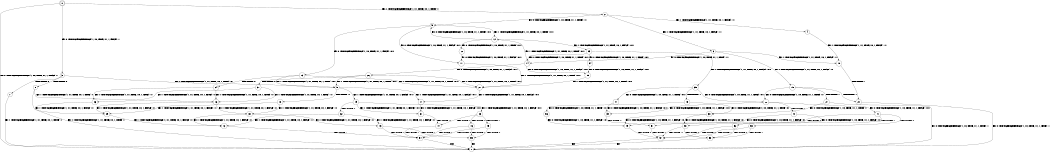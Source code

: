 digraph BCG {
size = "7, 10.5";
center = TRUE;
node [shape = circle];
0 [peripheries = 2];
0 -> 1 [label = "EX !0 !ATOMIC_EXCH_BRANCH (1, +0, TRUE, +1, 1, FALSE) !::"];
0 -> 2 [label = "EX !1 !ATOMIC_EXCH_BRANCH (1, +1, TRUE, +0, 1, TRUE) !::"];
0 -> 3 [label = "EX !0 !ATOMIC_EXCH_BRANCH (1, +0, TRUE, +1, 1, FALSE) !::"];
2 -> 4 [label = "EX !1 !ATOMIC_EXCH_BRANCH (1, +1, TRUE, +0, 1, FALSE) !:1:"];
2 -> 5 [label = "EX !0 !ATOMIC_EXCH_BRANCH (1, +0, TRUE, +1, 1, TRUE) !:1:"];
2 -> 6 [label = "EX !1 !ATOMIC_EXCH_BRANCH (1, +1, TRUE, +0, 1, FALSE) !:1:"];
3 -> 7 [label = "TERMINATE !0"];
3 -> 8 [label = "TERMINATE !0"];
3 -> 9 [label = "EX !1 !ATOMIC_EXCH_BRANCH (1, +1, TRUE, +0, 1, TRUE) !:0:"];
4 -> 10 [label = "EX !1 !ATOMIC_EXCH_BRANCH (1, +1, TRUE, +0, 1, FALSE) !:1:"];
5 -> 11 [label = "EX !0 !ATOMIC_EXCH_BRANCH (1, +0, TRUE, +1, 1, FALSE) !:0:1:"];
5 -> 12 [label = "EX !1 !ATOMIC_EXCH_BRANCH (1, +1, TRUE, +0, 1, TRUE) !:0:1:"];
5 -> 13 [label = "EX !0 !ATOMIC_EXCH_BRANCH (1, +0, TRUE, +1, 1, FALSE) !:0:1:"];
6 -> 10 [label = "EX !1 !ATOMIC_EXCH_BRANCH (1, +1, TRUE, +0, 1, FALSE) !:1:"];
6 -> 14 [label = "EX !0 !ATOMIC_EXCH_BRANCH (1, +0, TRUE, +1, 1, TRUE) !:1:"];
6 -> 15 [label = "EX !1 !ATOMIC_EXCH_BRANCH (1, +1, TRUE, +0, 1, FALSE) !:1:"];
7 -> 1 [label = "EX !1 !ATOMIC_EXCH_BRANCH (1, +1, TRUE, +0, 1, TRUE) !::"];
8 -> 1 [label = "EX !1 !ATOMIC_EXCH_BRANCH (1, +1, TRUE, +0, 1, TRUE) !::"];
8 -> 16 [label = "EX !1 !ATOMIC_EXCH_BRANCH (1, +1, TRUE, +0, 1, TRUE) !::"];
9 -> 17 [label = "EX !1 !ATOMIC_EXCH_BRANCH (1, +1, TRUE, +0, 1, FALSE) !:0:1:"];
9 -> 18 [label = "TERMINATE !0"];
9 -> 19 [label = "EX !1 !ATOMIC_EXCH_BRANCH (1, +1, TRUE, +0, 1, FALSE) !:0:1:"];
10 -> 20 [label = "TERMINATE !1"];
11 -> 21 [label = "EX !1 !ATOMIC_EXCH_BRANCH (1, +1, TRUE, +0, 1, TRUE) !:0:1:"];
12 -> 22 [label = "EX !0 !ATOMIC_EXCH_BRANCH (1, +0, TRUE, +1, 1, TRUE) !:0:1:"];
12 -> 23 [label = "EX !1 !ATOMIC_EXCH_BRANCH (1, +1, TRUE, +0, 1, FALSE) !:0:1:"];
12 -> 5 [label = "EX !0 !ATOMIC_EXCH_BRANCH (1, +0, TRUE, +1, 1, TRUE) !:0:1:"];
13 -> 21 [label = "EX !1 !ATOMIC_EXCH_BRANCH (1, +1, TRUE, +0, 1, TRUE) !:0:1:"];
13 -> 24 [label = "TERMINATE !0"];
13 -> 9 [label = "EX !1 !ATOMIC_EXCH_BRANCH (1, +1, TRUE, +0, 1, TRUE) !:0:1:"];
14 -> 25 [label = "EX !0 !ATOMIC_EXCH_BRANCH (1, +0, TRUE, +1, 1, FALSE) !:0:1:"];
14 -> 12 [label = "EX !1 !ATOMIC_EXCH_BRANCH (1, +1, TRUE, +0, 1, TRUE) !:0:1:"];
14 -> 26 [label = "EX !0 !ATOMIC_EXCH_BRANCH (1, +0, TRUE, +1, 1, FALSE) !:0:1:"];
15 -> 20 [label = "TERMINATE !1"];
15 -> 27 [label = "TERMINATE !1"];
15 -> 28 [label = "EX !0 !ATOMIC_EXCH_BRANCH (1, +0, TRUE, +1, 1, TRUE) !:1:"];
16 -> 29 [label = "EX !1 !ATOMIC_EXCH_BRANCH (1, +1, TRUE, +0, 1, FALSE) !:1:"];
16 -> 30 [label = "EX !1 !ATOMIC_EXCH_BRANCH (1, +1, TRUE, +0, 1, FALSE) !:1:"];
17 -> 31 [label = "EX !1 !ATOMIC_EXCH_BRANCH (1, +1, TRUE, +0, 1, FALSE) !:0:1:"];
18 -> 29 [label = "EX !1 !ATOMIC_EXCH_BRANCH (1, +1, TRUE, +0, 1, FALSE) !:1:"];
18 -> 30 [label = "EX !1 !ATOMIC_EXCH_BRANCH (1, +1, TRUE, +0, 1, FALSE) !:1:"];
19 -> 31 [label = "EX !1 !ATOMIC_EXCH_BRANCH (1, +1, TRUE, +0, 1, FALSE) !:0:1:"];
19 -> 32 [label = "TERMINATE !0"];
19 -> 33 [label = "EX !1 !ATOMIC_EXCH_BRANCH (1, +1, TRUE, +0, 1, FALSE) !:0:1:"];
20 -> 1 [label = "EX !0 !ATOMIC_EXCH_BRANCH (1, +0, TRUE, +1, 1, TRUE) !::"];
21 -> 17 [label = "EX !1 !ATOMIC_EXCH_BRANCH (1, +1, TRUE, +0, 1, FALSE) !:0:1:"];
22 -> 11 [label = "EX !0 !ATOMIC_EXCH_BRANCH (1, +0, TRUE, +1, 1, FALSE) !:0:1:"];
23 -> 34 [label = "EX !0 !ATOMIC_EXCH_BRANCH (1, +0, TRUE, +1, 1, TRUE) !:0:1:"];
23 -> 35 [label = "EX !1 !ATOMIC_EXCH_BRANCH (1, +1, TRUE, +0, 1, FALSE) !:0:1:"];
23 -> 14 [label = "EX !0 !ATOMIC_EXCH_BRANCH (1, +0, TRUE, +1, 1, TRUE) !:0:1:"];
24 -> 36 [label = "EX !1 !ATOMIC_EXCH_BRANCH (1, +1, TRUE, +0, 1, TRUE) !:1:"];
24 -> 16 [label = "EX !1 !ATOMIC_EXCH_BRANCH (1, +1, TRUE, +0, 1, TRUE) !:1:"];
25 -> 21 [label = "EX !1 !ATOMIC_EXCH_BRANCH (1, +1, TRUE, +0, 1, TRUE) !:0:1:"];
26 -> 21 [label = "EX !1 !ATOMIC_EXCH_BRANCH (1, +1, TRUE, +0, 1, TRUE) !:0:1:"];
26 -> 37 [label = "TERMINATE !0"];
26 -> 9 [label = "EX !1 !ATOMIC_EXCH_BRANCH (1, +1, TRUE, +0, 1, TRUE) !:0:1:"];
27 -> 1 [label = "EX !0 !ATOMIC_EXCH_BRANCH (1, +0, TRUE, +1, 1, TRUE) !::"];
27 -> 38 [label = "EX !0 !ATOMIC_EXCH_BRANCH (1, +0, TRUE, +1, 1, TRUE) !::"];
28 -> 39 [label = "EX !0 !ATOMIC_EXCH_BRANCH (1, +0, TRUE, +1, 1, FALSE) !:0:1:"];
28 -> 40 [label = "TERMINATE !1"];
28 -> 41 [label = "EX !0 !ATOMIC_EXCH_BRANCH (1, +0, TRUE, +1, 1, FALSE) !:0:1:"];
29 -> 42 [label = "EX !1 !ATOMIC_EXCH_BRANCH (1, +1, TRUE, +0, 1, FALSE) !:1:"];
30 -> 42 [label = "EX !1 !ATOMIC_EXCH_BRANCH (1, +1, TRUE, +0, 1, FALSE) !:1:"];
30 -> 43 [label = "EX !1 !ATOMIC_EXCH_BRANCH (1, +1, TRUE, +0, 1, FALSE) !:1:"];
31 -> 44 [label = "TERMINATE !0"];
32 -> 42 [label = "EX !1 !ATOMIC_EXCH_BRANCH (1, +1, TRUE, +0, 1, FALSE) !:1:"];
32 -> 43 [label = "EX !1 !ATOMIC_EXCH_BRANCH (1, +1, TRUE, +0, 1, FALSE) !:1:"];
33 -> 44 [label = "TERMINATE !0"];
33 -> 45 [label = "TERMINATE !1"];
33 -> 46 [label = "TERMINATE !0"];
34 -> 25 [label = "EX !0 !ATOMIC_EXCH_BRANCH (1, +0, TRUE, +1, 1, FALSE) !:0:1:"];
35 -> 47 [label = "EX !0 !ATOMIC_EXCH_BRANCH (1, +0, TRUE, +1, 1, TRUE) !:0:1:"];
35 -> 48 [label = "TERMINATE !1"];
35 -> 28 [label = "EX !0 !ATOMIC_EXCH_BRANCH (1, +0, TRUE, +1, 1, TRUE) !:0:1:"];
36 -> 29 [label = "EX !1 !ATOMIC_EXCH_BRANCH (1, +1, TRUE, +0, 1, FALSE) !:1:"];
37 -> 36 [label = "EX !1 !ATOMIC_EXCH_BRANCH (1, +1, TRUE, +0, 1, TRUE) !:1:"];
37 -> 16 [label = "EX !1 !ATOMIC_EXCH_BRANCH (1, +1, TRUE, +0, 1, TRUE) !:1:"];
38 -> 49 [label = "EX !0 !ATOMIC_EXCH_BRANCH (1, +0, TRUE, +1, 1, FALSE) !:0:"];
38 -> 50 [label = "EX !0 !ATOMIC_EXCH_BRANCH (1, +0, TRUE, +1, 1, FALSE) !:0:"];
39 -> 51 [label = "TERMINATE !0"];
40 -> 49 [label = "EX !0 !ATOMIC_EXCH_BRANCH (1, +0, TRUE, +1, 1, FALSE) !:0:"];
40 -> 50 [label = "EX !0 !ATOMIC_EXCH_BRANCH (1, +0, TRUE, +1, 1, FALSE) !:0:"];
41 -> 51 [label = "TERMINATE !0"];
41 -> 52 [label = "TERMINATE !1"];
41 -> 53 [label = "TERMINATE !0"];
42 -> 54 [label = "TERMINATE !1"];
43 -> 54 [label = "TERMINATE !1"];
43 -> 55 [label = "TERMINATE !1"];
44 -> 54 [label = "TERMINATE !1"];
45 -> 54 [label = "TERMINATE !0"];
45 -> 55 [label = "TERMINATE !0"];
46 -> 54 [label = "TERMINATE !1"];
46 -> 55 [label = "TERMINATE !1"];
47 -> 39 [label = "EX !0 !ATOMIC_EXCH_BRANCH (1, +0, TRUE, +1, 1, FALSE) !:0:1:"];
48 -> 56 [label = "EX !0 !ATOMIC_EXCH_BRANCH (1, +0, TRUE, +1, 1, TRUE) !:0:"];
48 -> 38 [label = "EX !0 !ATOMIC_EXCH_BRANCH (1, +0, TRUE, +1, 1, TRUE) !:0:"];
49 -> 57 [label = "TERMINATE !0"];
50 -> 57 [label = "TERMINATE !0"];
50 -> 58 [label = "TERMINATE !0"];
51 -> 57 [label = "TERMINATE !1"];
52 -> 57 [label = "TERMINATE !0"];
52 -> 58 [label = "TERMINATE !0"];
53 -> 57 [label = "TERMINATE !1"];
53 -> 58 [label = "TERMINATE !1"];
54 -> 1 [label = "exit"];
55 -> 1 [label = "exit"];
56 -> 49 [label = "EX !0 !ATOMIC_EXCH_BRANCH (1, +0, TRUE, +1, 1, FALSE) !:0:"];
57 -> 1 [label = "exit"];
58 -> 1 [label = "exit"];
}
